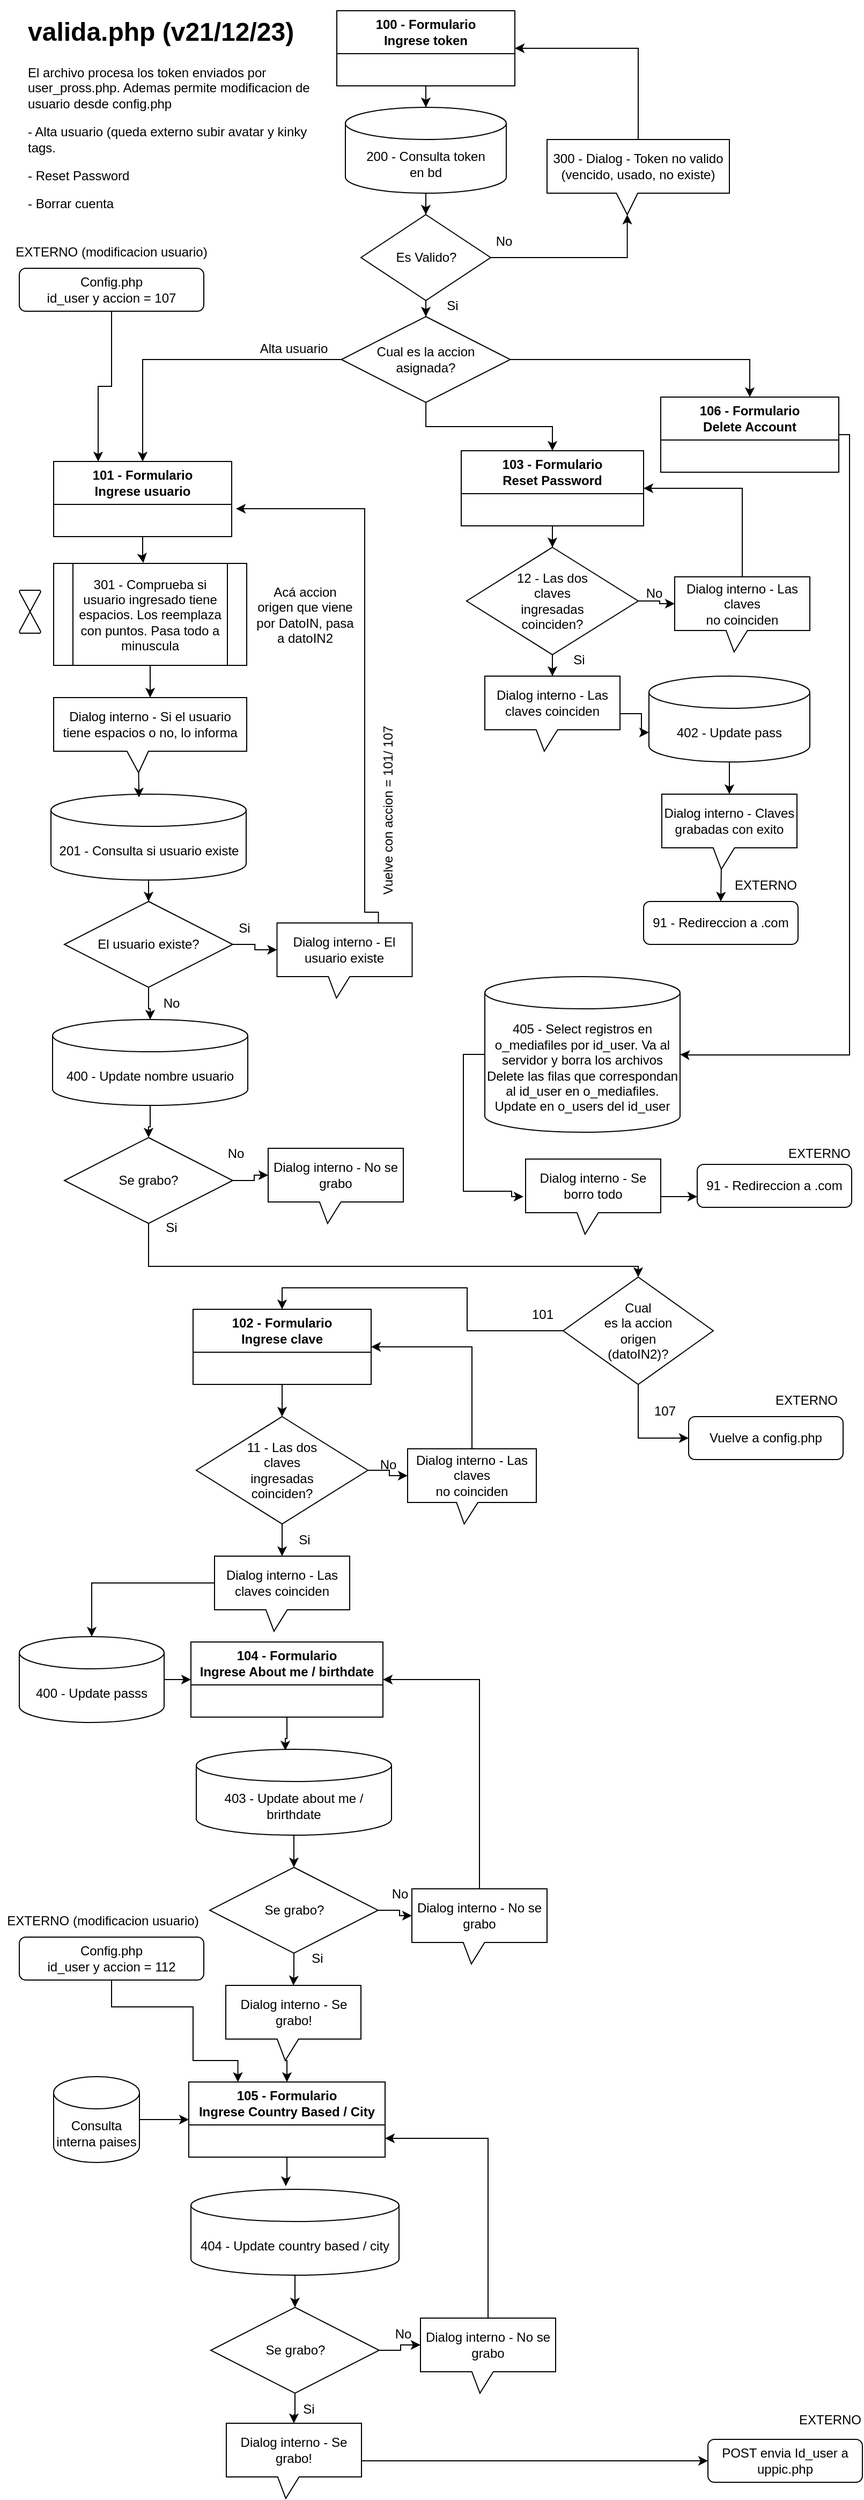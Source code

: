 <mxfile version="22.1.11" type="github">
  <diagram name="Página-1" id="55UdeJ7NewFuEaP_pslm">
    <mxGraphModel dx="880" dy="434" grid="1" gridSize="10" guides="1" tooltips="1" connect="1" arrows="1" fold="1" page="1" pageScale="1" pageWidth="827" pageHeight="1169" math="0" shadow="0">
      <root>
        <mxCell id="0" />
        <mxCell id="1" parent="0" />
        <mxCell id="nHWZqv1kgxw6iTe1pO30-9" style="edgeStyle=orthogonalEdgeStyle;rounded=0;orthogonalLoop=1;jettySize=auto;html=1;entryX=0.5;entryY=0;entryDx=0;entryDy=0;" parent="1" source="nHWZqv1kgxw6iTe1pO30-4" target="nHWZqv1kgxw6iTe1pO30-6" edge="1">
          <mxGeometry relative="1" as="geometry" />
        </mxCell>
        <mxCell id="nHWZqv1kgxw6iTe1pO30-4" value="200 - Consulta token &lt;br&gt;en bd" style="shape=cylinder3;whiteSpace=wrap;html=1;boundedLbl=1;backgroundOutline=1;size=15;" parent="1" vertex="1">
          <mxGeometry x="322" y="110" width="150" height="80" as="geometry" />
        </mxCell>
        <mxCell id="nHWZqv1kgxw6iTe1pO30-5" value="100 - Formulario &lt;br&gt;Ingrese token" style="swimlane;whiteSpace=wrap;html=1;startSize=40;" parent="1" vertex="1">
          <mxGeometry x="314" y="20" width="166" height="70" as="geometry" />
        </mxCell>
        <mxCell id="nHWZqv1kgxw6iTe1pO30-29" style="edgeStyle=orthogonalEdgeStyle;rounded=0;orthogonalLoop=1;jettySize=auto;html=1;entryX=0.5;entryY=0;entryDx=0;entryDy=0;" parent="1" source="nHWZqv1kgxw6iTe1pO30-6" target="nHWZqv1kgxw6iTe1pO30-28" edge="1">
          <mxGeometry relative="1" as="geometry" />
        </mxCell>
        <mxCell id="nHWZqv1kgxw6iTe1pO30-6" value="Es Valido?" style="rhombus;whiteSpace=wrap;html=1;" parent="1" vertex="1">
          <mxGeometry x="336.5" y="210" width="121" height="80" as="geometry" />
        </mxCell>
        <mxCell id="nHWZqv1kgxw6iTe1pO30-8" style="edgeStyle=orthogonalEdgeStyle;rounded=0;orthogonalLoop=1;jettySize=auto;html=1;entryX=0.5;entryY=0;entryDx=0;entryDy=0;entryPerimeter=0;" parent="1" source="nHWZqv1kgxw6iTe1pO30-5" target="nHWZqv1kgxw6iTe1pO30-4" edge="1">
          <mxGeometry relative="1" as="geometry" />
        </mxCell>
        <mxCell id="nHWZqv1kgxw6iTe1pO30-19" style="edgeStyle=orthogonalEdgeStyle;rounded=0;orthogonalLoop=1;jettySize=auto;html=1;entryX=1;entryY=0.5;entryDx=0;entryDy=0;exitX=0.5;exitY=0;exitDx=0;exitDy=0;exitPerimeter=0;" parent="1" source="nHWZqv1kgxw6iTe1pO30-13" target="nHWZqv1kgxw6iTe1pO30-5" edge="1">
          <mxGeometry relative="1" as="geometry" />
        </mxCell>
        <mxCell id="nHWZqv1kgxw6iTe1pO30-13" value="300 - Dialog - Token no valido &lt;br&gt;(vencido, usado, no existe)" style="shape=callout;whiteSpace=wrap;html=1;perimeter=calloutPerimeter;position2=0.44;size=20;position=0.38;" parent="1" vertex="1">
          <mxGeometry x="510" y="140" width="170" height="70" as="geometry" />
        </mxCell>
        <mxCell id="nHWZqv1kgxw6iTe1pO30-16" style="edgeStyle=orthogonalEdgeStyle;rounded=0;orthogonalLoop=1;jettySize=auto;html=1;entryX=0;entryY=0;entryDx=74.8;entryDy=70;entryPerimeter=0;" parent="1" source="nHWZqv1kgxw6iTe1pO30-6" target="nHWZqv1kgxw6iTe1pO30-13" edge="1">
          <mxGeometry relative="1" as="geometry" />
        </mxCell>
        <mxCell id="nHWZqv1kgxw6iTe1pO30-17" value="No" style="text;html=1;strokeColor=none;fillColor=none;align=center;verticalAlign=middle;whiteSpace=wrap;rounded=0;" parent="1" vertex="1">
          <mxGeometry x="440" y="220" width="60" height="30" as="geometry" />
        </mxCell>
        <mxCell id="nHWZqv1kgxw6iTe1pO30-33" style="edgeStyle=orthogonalEdgeStyle;rounded=0;orthogonalLoop=1;jettySize=auto;html=1;entryX=0.5;entryY=0;entryDx=0;entryDy=0;" parent="1" source="nHWZqv1kgxw6iTe1pO30-28" target="nHWZqv1kgxw6iTe1pO30-32" edge="1">
          <mxGeometry relative="1" as="geometry" />
        </mxCell>
        <mxCell id="nHWZqv1kgxw6iTe1pO30-34" style="edgeStyle=orthogonalEdgeStyle;rounded=0;orthogonalLoop=1;jettySize=auto;html=1;entryX=0.5;entryY=0;entryDx=0;entryDy=0;" parent="1" source="nHWZqv1kgxw6iTe1pO30-28" target="nHWZqv1kgxw6iTe1pO30-31" edge="1">
          <mxGeometry relative="1" as="geometry" />
        </mxCell>
        <mxCell id="nHWZqv1kgxw6iTe1pO30-35" style="edgeStyle=orthogonalEdgeStyle;rounded=0;orthogonalLoop=1;jettySize=auto;html=1;exitX=0;exitY=0.5;exitDx=0;exitDy=0;entryX=0.5;entryY=0;entryDx=0;entryDy=0;" parent="1" source="nHWZqv1kgxw6iTe1pO30-28" target="nHWZqv1kgxw6iTe1pO30-30" edge="1">
          <mxGeometry relative="1" as="geometry" />
        </mxCell>
        <mxCell id="nHWZqv1kgxw6iTe1pO30-28" value="Cual es la accion &lt;br&gt;asignada?" style="rhombus;whiteSpace=wrap;html=1;" parent="1" vertex="1">
          <mxGeometry x="318.25" y="305" width="157.5" height="80" as="geometry" />
        </mxCell>
        <mxCell id="nHWZqv1kgxw6iTe1pO30-30" value="101 - Formulario &lt;br&gt;Ingrese usuario" style="swimlane;whiteSpace=wrap;html=1;startSize=40;" parent="1" vertex="1">
          <mxGeometry x="50" y="440" width="166" height="70" as="geometry" />
        </mxCell>
        <mxCell id="nHWZqv1kgxw6iTe1pO30-43" style="edgeStyle=orthogonalEdgeStyle;rounded=0;orthogonalLoop=1;jettySize=auto;html=1;entryX=0.5;entryY=0;entryDx=0;entryDy=0;" parent="1" source="nHWZqv1kgxw6iTe1pO30-31" target="nHWZqv1kgxw6iTe1pO30-41" edge="1">
          <mxGeometry relative="1" as="geometry" />
        </mxCell>
        <mxCell id="nHWZqv1kgxw6iTe1pO30-31" value="103 - Formulario &lt;br&gt;Reset Password" style="swimlane;whiteSpace=wrap;html=1;startSize=40;" parent="1" vertex="1">
          <mxGeometry x="430" y="430" width="170" height="70" as="geometry" />
        </mxCell>
        <mxCell id="nHWZqv1kgxw6iTe1pO30-138" style="edgeStyle=orthogonalEdgeStyle;rounded=0;orthogonalLoop=1;jettySize=auto;html=1;exitX=1;exitY=0.5;exitDx=0;exitDy=0;entryX=1;entryY=0.5;entryDx=0;entryDy=0;entryPerimeter=0;" parent="1" target="nHWZqv1kgxw6iTe1pO30-152" edge="1">
          <mxGeometry relative="1" as="geometry">
            <mxPoint x="700" y="1030" as="targetPoint" />
            <mxPoint x="772" y="415" as="sourcePoint" />
            <Array as="points">
              <mxPoint x="792" y="415" />
              <mxPoint x="792" y="993" />
              <mxPoint x="640" y="993" />
            </Array>
          </mxGeometry>
        </mxCell>
        <mxCell id="nHWZqv1kgxw6iTe1pO30-32" value="106 - Formulario &lt;br&gt;Delete Account" style="swimlane;whiteSpace=wrap;html=1;startSize=40;" parent="1" vertex="1">
          <mxGeometry x="616" y="380" width="166" height="70" as="geometry" />
        </mxCell>
        <mxCell id="nHWZqv1kgxw6iTe1pO30-38" value="402 - Update pass" style="shape=cylinder3;whiteSpace=wrap;html=1;boundedLbl=1;backgroundOutline=1;size=15;" parent="1" vertex="1">
          <mxGeometry x="605" y="640" width="150" height="80" as="geometry" />
        </mxCell>
        <mxCell id="nHWZqv1kgxw6iTe1pO30-45" style="edgeStyle=orthogonalEdgeStyle;rounded=0;orthogonalLoop=1;jettySize=auto;html=1;entryX=1;entryY=0.5;entryDx=0;entryDy=0;exitX=0.5;exitY=0;exitDx=0;exitDy=0;exitPerimeter=0;" parent="1" source="nHWZqv1kgxw6iTe1pO30-40" target="nHWZqv1kgxw6iTe1pO30-31" edge="1">
          <mxGeometry relative="1" as="geometry" />
        </mxCell>
        <mxCell id="nHWZqv1kgxw6iTe1pO30-40" value="Dialog interno - Las claves&lt;br&gt;no coinciden" style="shape=callout;whiteSpace=wrap;html=1;perimeter=calloutPerimeter;position2=0.44;size=20;position=0.38;" parent="1" vertex="1">
          <mxGeometry x="629" y="547.5" width="126" height="70" as="geometry" />
        </mxCell>
        <mxCell id="nHWZqv1kgxw6iTe1pO30-41" value="12 - Las dos &lt;br&gt;claves&lt;br&gt;ingresadas&lt;br&gt;coinciden?" style="rhombus;whiteSpace=wrap;html=1;" parent="1" vertex="1">
          <mxGeometry x="435" y="520" width="160" height="100" as="geometry" />
        </mxCell>
        <mxCell id="nHWZqv1kgxw6iTe1pO30-44" style="edgeStyle=orthogonalEdgeStyle;rounded=0;orthogonalLoop=1;jettySize=auto;html=1;entryX=0;entryY=0;entryDx=0;entryDy=25;entryPerimeter=0;" parent="1" source="nHWZqv1kgxw6iTe1pO30-41" target="nHWZqv1kgxw6iTe1pO30-40" edge="1">
          <mxGeometry relative="1" as="geometry" />
        </mxCell>
        <mxCell id="nHWZqv1kgxw6iTe1pO30-46" value="Dialog interno - Las claves coinciden" style="shape=callout;whiteSpace=wrap;html=1;perimeter=calloutPerimeter;position2=0.44;size=20;position=0.38;" parent="1" vertex="1">
          <mxGeometry x="452" y="640" width="126" height="70" as="geometry" />
        </mxCell>
        <mxCell id="nHWZqv1kgxw6iTe1pO30-47" value="No" style="text;html=1;strokeColor=none;fillColor=none;align=center;verticalAlign=middle;whiteSpace=wrap;rounded=0;" parent="1" vertex="1">
          <mxGeometry x="580" y="547.5" width="60" height="30" as="geometry" />
        </mxCell>
        <mxCell id="nHWZqv1kgxw6iTe1pO30-48" style="edgeStyle=orthogonalEdgeStyle;rounded=0;orthogonalLoop=1;jettySize=auto;html=1;entryX=0.5;entryY=0;entryDx=0;entryDy=0;entryPerimeter=0;" parent="1" source="nHWZqv1kgxw6iTe1pO30-41" target="nHWZqv1kgxw6iTe1pO30-46" edge="1">
          <mxGeometry relative="1" as="geometry" />
        </mxCell>
        <mxCell id="nHWZqv1kgxw6iTe1pO30-51" value="Si" style="text;html=1;strokeColor=none;fillColor=none;align=center;verticalAlign=middle;whiteSpace=wrap;rounded=0;" parent="1" vertex="1">
          <mxGeometry x="510" y="610" width="60" height="30" as="geometry" />
        </mxCell>
        <mxCell id="nHWZqv1kgxw6iTe1pO30-57" style="edgeStyle=orthogonalEdgeStyle;rounded=0;orthogonalLoop=1;jettySize=auto;html=1;entryX=0.5;entryY=0;entryDx=0;entryDy=0;exitX=0;exitY=0;exitDx=55.44;exitDy=70;exitPerimeter=0;" parent="1" source="nHWZqv1kgxw6iTe1pO30-53" target="nHWZqv1kgxw6iTe1pO30-56" edge="1">
          <mxGeometry relative="1" as="geometry" />
        </mxCell>
        <mxCell id="nHWZqv1kgxw6iTe1pO30-53" value="Dialog interno - Claves&lt;br&gt;grabadas con exito" style="shape=callout;whiteSpace=wrap;html=1;perimeter=calloutPerimeter;position2=0.44;size=20;position=0.38;" parent="1" vertex="1">
          <mxGeometry x="617" y="750" width="126" height="70" as="geometry" />
        </mxCell>
        <mxCell id="nHWZqv1kgxw6iTe1pO30-54" style="edgeStyle=orthogonalEdgeStyle;rounded=0;orthogonalLoop=1;jettySize=auto;html=1;entryX=0.5;entryY=0;entryDx=0;entryDy=0;entryPerimeter=0;" parent="1" source="nHWZqv1kgxw6iTe1pO30-38" target="nHWZqv1kgxw6iTe1pO30-53" edge="1">
          <mxGeometry relative="1" as="geometry" />
        </mxCell>
        <mxCell id="nHWZqv1kgxw6iTe1pO30-56" value="91 - Redireccion a .com" style="rounded=1;whiteSpace=wrap;html=1;" parent="1" vertex="1">
          <mxGeometry x="600" y="850" width="144" height="40" as="geometry" />
        </mxCell>
        <mxCell id="nHWZqv1kgxw6iTe1pO30-58" value="Alta usuario" style="text;html=1;strokeColor=none;fillColor=none;align=center;verticalAlign=middle;whiteSpace=wrap;rounded=0;" parent="1" vertex="1">
          <mxGeometry x="208.5" y="320" width="130" height="30" as="geometry" />
        </mxCell>
        <mxCell id="nHWZqv1kgxw6iTe1pO30-77" style="edgeStyle=orthogonalEdgeStyle;rounded=0;orthogonalLoop=1;jettySize=auto;html=1;entryX=0.5;entryY=0;entryDx=0;entryDy=0;" parent="1" source="nHWZqv1kgxw6iTe1pO30-60" target="nHWZqv1kgxw6iTe1pO30-67" edge="1">
          <mxGeometry relative="1" as="geometry" />
        </mxCell>
        <mxCell id="nHWZqv1kgxw6iTe1pO30-60" value="201 - Consulta si usuario existe" style="shape=cylinder3;whiteSpace=wrap;html=1;boundedLbl=1;backgroundOutline=1;size=15;" parent="1" vertex="1">
          <mxGeometry x="47.5" y="750" width="182" height="80" as="geometry" />
        </mxCell>
        <mxCell id="nHWZqv1kgxw6iTe1pO30-61" value="301 - Comprueba si usuario ingresado tiene espacios. Los reemplaza con puntos. Pasa todo a minuscula" style="shape=process;whiteSpace=wrap;html=1;backgroundOutline=1;" parent="1" vertex="1">
          <mxGeometry x="50" y="535" width="180" height="95" as="geometry" />
        </mxCell>
        <mxCell id="nHWZqv1kgxw6iTe1pO30-62" style="edgeStyle=orthogonalEdgeStyle;rounded=0;orthogonalLoop=1;jettySize=auto;html=1;entryX=0.465;entryY=-0.005;entryDx=0;entryDy=0;entryPerimeter=0;" parent="1" source="nHWZqv1kgxw6iTe1pO30-30" target="nHWZqv1kgxw6iTe1pO30-61" edge="1">
          <mxGeometry relative="1" as="geometry" />
        </mxCell>
        <mxCell id="nHWZqv1kgxw6iTe1pO30-63" value="Dialog interno - Si el usuario tiene espacios o no, lo informa" style="shape=callout;whiteSpace=wrap;html=1;perimeter=calloutPerimeter;position2=0.44;size=20;position=0.38;" parent="1" vertex="1">
          <mxGeometry x="50" y="660" width="180" height="70" as="geometry" />
        </mxCell>
        <mxCell id="nHWZqv1kgxw6iTe1pO30-65" style="edgeStyle=orthogonalEdgeStyle;rounded=0;orthogonalLoop=1;jettySize=auto;html=1;entryX=0.5;entryY=0;entryDx=0;entryDy=0;entryPerimeter=0;" parent="1" source="nHWZqv1kgxw6iTe1pO30-61" target="nHWZqv1kgxw6iTe1pO30-63" edge="1">
          <mxGeometry relative="1" as="geometry" />
        </mxCell>
        <mxCell id="nHWZqv1kgxw6iTe1pO30-66" style="edgeStyle=orthogonalEdgeStyle;rounded=0;orthogonalLoop=1;jettySize=auto;html=1;entryX=0.451;entryY=0.038;entryDx=0;entryDy=0;entryPerimeter=0;exitX=0;exitY=0;exitDx=79.2;exitDy=70;exitPerimeter=0;" parent="1" source="nHWZqv1kgxw6iTe1pO30-63" target="nHWZqv1kgxw6iTe1pO30-60" edge="1">
          <mxGeometry relative="1" as="geometry" />
        </mxCell>
        <mxCell id="nHWZqv1kgxw6iTe1pO30-74" style="edgeStyle=orthogonalEdgeStyle;rounded=0;orthogonalLoop=1;jettySize=auto;html=1;" parent="1" source="nHWZqv1kgxw6iTe1pO30-67" target="nHWZqv1kgxw6iTe1pO30-73" edge="1">
          <mxGeometry relative="1" as="geometry" />
        </mxCell>
        <mxCell id="nHWZqv1kgxw6iTe1pO30-67" value="El usuario existe?" style="rhombus;whiteSpace=wrap;html=1;" parent="1" vertex="1">
          <mxGeometry x="60" y="850" width="157" height="80" as="geometry" />
        </mxCell>
        <mxCell id="nHWZqv1kgxw6iTe1pO30-68" value="Dialog interno - El usuario existe" style="shape=callout;whiteSpace=wrap;html=1;perimeter=calloutPerimeter;position2=0.44;size=20;position=0.38;" parent="1" vertex="1">
          <mxGeometry x="258.25" y="870" width="126" height="70" as="geometry" />
        </mxCell>
        <mxCell id="nHWZqv1kgxw6iTe1pO30-69" style="edgeStyle=orthogonalEdgeStyle;rounded=0;orthogonalLoop=1;jettySize=auto;html=1;entryX=0;entryY=0;entryDx=0;entryDy=25;entryPerimeter=0;" parent="1" source="nHWZqv1kgxw6iTe1pO30-67" target="nHWZqv1kgxw6iTe1pO30-68" edge="1">
          <mxGeometry relative="1" as="geometry" />
        </mxCell>
        <mxCell id="nHWZqv1kgxw6iTe1pO30-70" style="edgeStyle=orthogonalEdgeStyle;rounded=0;orthogonalLoop=1;jettySize=auto;html=1;entryX=1.024;entryY=0.629;entryDx=0;entryDy=0;entryPerimeter=0;exitX=0.75;exitY=0;exitDx=0;exitDy=0;exitPerimeter=0;" parent="1" source="nHWZqv1kgxw6iTe1pO30-68" target="nHWZqv1kgxw6iTe1pO30-30" edge="1">
          <mxGeometry relative="1" as="geometry">
            <mxPoint x="340" y="860" as="sourcePoint" />
            <Array as="points">
              <mxPoint x="353" y="860" />
              <mxPoint x="340" y="860" />
              <mxPoint x="340" y="484" />
            </Array>
          </mxGeometry>
        </mxCell>
        <mxCell id="nHWZqv1kgxw6iTe1pO30-71" value="Si" style="text;html=1;strokeColor=none;fillColor=none;align=center;verticalAlign=middle;whiteSpace=wrap;rounded=0;" parent="1" vertex="1">
          <mxGeometry x="198.25" y="860" width="60" height="30" as="geometry" />
        </mxCell>
        <mxCell id="nHWZqv1kgxw6iTe1pO30-82" style="edgeStyle=orthogonalEdgeStyle;rounded=0;orthogonalLoop=1;jettySize=auto;html=1;" parent="1" source="nHWZqv1kgxw6iTe1pO30-73" target="nHWZqv1kgxw6iTe1pO30-78" edge="1">
          <mxGeometry relative="1" as="geometry" />
        </mxCell>
        <mxCell id="nHWZqv1kgxw6iTe1pO30-73" value="400 - Update nombre usuario" style="shape=cylinder3;whiteSpace=wrap;html=1;boundedLbl=1;backgroundOutline=1;size=15;" parent="1" vertex="1">
          <mxGeometry x="49" y="960" width="182" height="80" as="geometry" />
        </mxCell>
        <mxCell id="nHWZqv1kgxw6iTe1pO30-75" value="No" style="text;html=1;strokeColor=none;fillColor=none;align=center;verticalAlign=middle;whiteSpace=wrap;rounded=0;" parent="1" vertex="1">
          <mxGeometry x="130" y="930" width="60" height="30" as="geometry" />
        </mxCell>
        <mxCell id="AKfNMI0MB8VE3aAii052-7" style="edgeStyle=orthogonalEdgeStyle;rounded=0;orthogonalLoop=1;jettySize=auto;html=1;" parent="1" source="nHWZqv1kgxw6iTe1pO30-78" target="AKfNMI0MB8VE3aAii052-4" edge="1">
          <mxGeometry relative="1" as="geometry">
            <Array as="points">
              <mxPoint x="139" y="1190" />
              <mxPoint x="595" y="1190" />
            </Array>
          </mxGeometry>
        </mxCell>
        <mxCell id="nHWZqv1kgxw6iTe1pO30-78" value="Se grabo?" style="rhombus;whiteSpace=wrap;html=1;" parent="1" vertex="1">
          <mxGeometry x="60" y="1070" width="157" height="80" as="geometry" />
        </mxCell>
        <mxCell id="nHWZqv1kgxw6iTe1pO30-79" value="Dialog interno - No se grabo" style="shape=callout;whiteSpace=wrap;html=1;perimeter=calloutPerimeter;position2=0.44;size=20;position=0.38;" parent="1" vertex="1">
          <mxGeometry x="250" y="1080" width="126" height="70" as="geometry" />
        </mxCell>
        <mxCell id="nHWZqv1kgxw6iTe1pO30-81" style="edgeStyle=orthogonalEdgeStyle;rounded=0;orthogonalLoop=1;jettySize=auto;html=1;entryX=0;entryY=0;entryDx=0;entryDy=25;entryPerimeter=0;" parent="1" source="nHWZqv1kgxw6iTe1pO30-78" target="nHWZqv1kgxw6iTe1pO30-79" edge="1">
          <mxGeometry relative="1" as="geometry" />
        </mxCell>
        <mxCell id="nHWZqv1kgxw6iTe1pO30-84" value="No" style="text;html=1;strokeColor=none;fillColor=none;align=center;verticalAlign=middle;whiteSpace=wrap;rounded=0;" parent="1" vertex="1">
          <mxGeometry x="190" y="1070" width="60" height="30" as="geometry" />
        </mxCell>
        <mxCell id="nHWZqv1kgxw6iTe1pO30-85" value="Si" style="text;html=1;strokeColor=none;fillColor=none;align=center;verticalAlign=middle;whiteSpace=wrap;rounded=0;" parent="1" vertex="1">
          <mxGeometry x="392" y="280" width="60" height="30" as="geometry" />
        </mxCell>
        <mxCell id="nHWZqv1kgxw6iTe1pO30-86" value="Si" style="text;html=1;strokeColor=none;fillColor=none;align=center;verticalAlign=middle;whiteSpace=wrap;rounded=0;" parent="1" vertex="1">
          <mxGeometry x="130" y="1139" width="60" height="30" as="geometry" />
        </mxCell>
        <mxCell id="nHWZqv1kgxw6iTe1pO30-92" style="edgeStyle=orthogonalEdgeStyle;rounded=0;orthogonalLoop=1;jettySize=auto;html=1;entryX=0.5;entryY=0;entryDx=0;entryDy=0;" parent="1" source="nHWZqv1kgxw6iTe1pO30-89" target="nHWZqv1kgxw6iTe1pO30-91" edge="1">
          <mxGeometry relative="1" as="geometry" />
        </mxCell>
        <mxCell id="nHWZqv1kgxw6iTe1pO30-89" value="102 - Formulario &lt;br&gt;Ingrese clave" style="swimlane;whiteSpace=wrap;html=1;startSize=40;" parent="1" vertex="1">
          <mxGeometry x="180" y="1230" width="166" height="70" as="geometry" />
        </mxCell>
        <mxCell id="nHWZqv1kgxw6iTe1pO30-91" value="11 - Las dos &lt;br&gt;claves&lt;br&gt;ingresadas&lt;br&gt;coinciden?" style="rhombus;whiteSpace=wrap;html=1;" parent="1" vertex="1">
          <mxGeometry x="183" y="1330" width="160" height="100" as="geometry" />
        </mxCell>
        <mxCell id="nHWZqv1kgxw6iTe1pO30-95" style="edgeStyle=orthogonalEdgeStyle;rounded=0;orthogonalLoop=1;jettySize=auto;html=1;entryX=1;entryY=0.5;entryDx=0;entryDy=0;exitX=0.5;exitY=0;exitDx=0;exitDy=0;exitPerimeter=0;" parent="1" source="nHWZqv1kgxw6iTe1pO30-93" target="nHWZqv1kgxw6iTe1pO30-89" edge="1">
          <mxGeometry relative="1" as="geometry" />
        </mxCell>
        <mxCell id="nHWZqv1kgxw6iTe1pO30-93" value="Dialog interno - Las claves&lt;br&gt;no coinciden" style="shape=callout;whiteSpace=wrap;html=1;perimeter=calloutPerimeter;position2=0.44;size=20;position=0.38;" parent="1" vertex="1">
          <mxGeometry x="380" y="1360" width="120" height="70" as="geometry" />
        </mxCell>
        <mxCell id="nHWZqv1kgxw6iTe1pO30-94" style="edgeStyle=orthogonalEdgeStyle;rounded=0;orthogonalLoop=1;jettySize=auto;html=1;entryX=0;entryY=0;entryDx=0;entryDy=25;entryPerimeter=0;" parent="1" source="nHWZqv1kgxw6iTe1pO30-91" target="nHWZqv1kgxw6iTe1pO30-93" edge="1">
          <mxGeometry relative="1" as="geometry" />
        </mxCell>
        <mxCell id="nHWZqv1kgxw6iTe1pO30-96" value="Dialog interno - Las claves coinciden" style="shape=callout;whiteSpace=wrap;html=1;perimeter=calloutPerimeter;position2=0.44;size=20;position=0.38;" parent="1" vertex="1">
          <mxGeometry x="200" y="1460" width="126" height="70" as="geometry" />
        </mxCell>
        <mxCell id="nHWZqv1kgxw6iTe1pO30-97" style="edgeStyle=orthogonalEdgeStyle;rounded=0;orthogonalLoop=1;jettySize=auto;html=1;entryX=0.5;entryY=0;entryDx=0;entryDy=0;entryPerimeter=0;" parent="1" source="nHWZqv1kgxw6iTe1pO30-91" target="nHWZqv1kgxw6iTe1pO30-96" edge="1">
          <mxGeometry relative="1" as="geometry" />
        </mxCell>
        <mxCell id="nHWZqv1kgxw6iTe1pO30-98" value="No" style="text;html=1;strokeColor=none;fillColor=none;align=center;verticalAlign=middle;whiteSpace=wrap;rounded=0;" parent="1" vertex="1">
          <mxGeometry x="332" y="1360" width="60" height="30" as="geometry" />
        </mxCell>
        <mxCell id="nHWZqv1kgxw6iTe1pO30-99" value="Si" style="text;html=1;strokeColor=none;fillColor=none;align=center;verticalAlign=middle;whiteSpace=wrap;rounded=0;" parent="1" vertex="1">
          <mxGeometry x="254" y="1430" width="60" height="30" as="geometry" />
        </mxCell>
        <mxCell id="AKfNMI0MB8VE3aAii052-5" style="edgeStyle=orthogonalEdgeStyle;rounded=0;orthogonalLoop=1;jettySize=auto;html=1;" parent="1" source="nHWZqv1kgxw6iTe1pO30-100" target="nHWZqv1kgxw6iTe1pO30-103" edge="1">
          <mxGeometry relative="1" as="geometry" />
        </mxCell>
        <mxCell id="nHWZqv1kgxw6iTe1pO30-100" value="400 - Update passs" style="shape=cylinder3;whiteSpace=wrap;html=1;boundedLbl=1;backgroundOutline=1;size=15;" parent="1" vertex="1">
          <mxGeometry x="18" y="1535" width="135" height="80" as="geometry" />
        </mxCell>
        <mxCell id="nHWZqv1kgxw6iTe1pO30-103" value="104 - Formulario &lt;br&gt;Ingrese About me / birthdate" style="swimlane;whiteSpace=wrap;html=1;startSize=40;" parent="1" vertex="1">
          <mxGeometry x="178" y="1540" width="179" height="70" as="geometry" />
        </mxCell>
        <mxCell id="nHWZqv1kgxw6iTe1pO30-108" style="edgeStyle=orthogonalEdgeStyle;rounded=0;orthogonalLoop=1;jettySize=auto;html=1;entryX=0.5;entryY=0;entryDx=0;entryDy=0;" parent="1" source="nHWZqv1kgxw6iTe1pO30-105" target="nHWZqv1kgxw6iTe1pO30-107" edge="1">
          <mxGeometry relative="1" as="geometry" />
        </mxCell>
        <mxCell id="nHWZqv1kgxw6iTe1pO30-105" value="403 - Update about me / brirthdate" style="shape=cylinder3;whiteSpace=wrap;html=1;boundedLbl=1;backgroundOutline=1;size=15;" parent="1" vertex="1">
          <mxGeometry x="183" y="1640" width="182" height="80" as="geometry" />
        </mxCell>
        <mxCell id="nHWZqv1kgxw6iTe1pO30-106" style="edgeStyle=orthogonalEdgeStyle;rounded=0;orthogonalLoop=1;jettySize=auto;html=1;entryX=0.456;entryY=0.013;entryDx=0;entryDy=0;entryPerimeter=0;" parent="1" source="nHWZqv1kgxw6iTe1pO30-103" target="nHWZqv1kgxw6iTe1pO30-105" edge="1">
          <mxGeometry relative="1" as="geometry" />
        </mxCell>
        <mxCell id="nHWZqv1kgxw6iTe1pO30-115" style="edgeStyle=orthogonalEdgeStyle;rounded=0;orthogonalLoop=1;jettySize=auto;html=1;" parent="1" source="nHWZqv1kgxw6iTe1pO30-107" target="nHWZqv1kgxw6iTe1pO30-114" edge="1">
          <mxGeometry relative="1" as="geometry" />
        </mxCell>
        <mxCell id="nHWZqv1kgxw6iTe1pO30-107" value="Se grabo?" style="rhombus;whiteSpace=wrap;html=1;" parent="1" vertex="1">
          <mxGeometry x="195.5" y="1750" width="157" height="80" as="geometry" />
        </mxCell>
        <mxCell id="nHWZqv1kgxw6iTe1pO30-110" style="edgeStyle=orthogonalEdgeStyle;rounded=0;orthogonalLoop=1;jettySize=auto;html=1;entryX=1;entryY=0.5;entryDx=0;entryDy=0;exitX=0.5;exitY=0;exitDx=0;exitDy=0;exitPerimeter=0;" parent="1" source="nHWZqv1kgxw6iTe1pO30-109" target="nHWZqv1kgxw6iTe1pO30-103" edge="1">
          <mxGeometry relative="1" as="geometry" />
        </mxCell>
        <mxCell id="nHWZqv1kgxw6iTe1pO30-109" value="Dialog interno - No se grabo" style="shape=callout;whiteSpace=wrap;html=1;perimeter=calloutPerimeter;position2=0.44;size=20;position=0.38;" parent="1" vertex="1">
          <mxGeometry x="384" y="1770" width="126" height="70" as="geometry" />
        </mxCell>
        <mxCell id="nHWZqv1kgxw6iTe1pO30-112" style="edgeStyle=orthogonalEdgeStyle;rounded=0;orthogonalLoop=1;jettySize=auto;html=1;entryX=0;entryY=0;entryDx=0;entryDy=25;entryPerimeter=0;" parent="1" source="nHWZqv1kgxw6iTe1pO30-107" target="nHWZqv1kgxw6iTe1pO30-109" edge="1">
          <mxGeometry relative="1" as="geometry" />
        </mxCell>
        <mxCell id="nHWZqv1kgxw6iTe1pO30-113" value="No" style="text;html=1;strokeColor=none;fillColor=none;align=center;verticalAlign=middle;whiteSpace=wrap;rounded=0;" parent="1" vertex="1">
          <mxGeometry x="343" y="1760" width="60" height="30" as="geometry" />
        </mxCell>
        <mxCell id="nHWZqv1kgxw6iTe1pO30-117" style="edgeStyle=orthogonalEdgeStyle;rounded=0;orthogonalLoop=1;jettySize=auto;html=1;entryX=0.5;entryY=0;entryDx=0;entryDy=0;exitX=0;exitY=0;exitDx=55.44;exitDy=70;exitPerimeter=0;" parent="1" source="nHWZqv1kgxw6iTe1pO30-114" target="nHWZqv1kgxw6iTe1pO30-116" edge="1">
          <mxGeometry relative="1" as="geometry" />
        </mxCell>
        <mxCell id="nHWZqv1kgxw6iTe1pO30-114" value="Dialog interno - Se grabo!" style="shape=callout;whiteSpace=wrap;html=1;perimeter=calloutPerimeter;position2=0.44;size=20;position=0.38;" parent="1" vertex="1">
          <mxGeometry x="210.5" y="1860" width="126" height="70" as="geometry" />
        </mxCell>
        <mxCell id="nHWZqv1kgxw6iTe1pO30-116" value="105 - Formulario &lt;br&gt;Ingrese Country Based / City" style="swimlane;whiteSpace=wrap;html=1;startSize=40;" parent="1" vertex="1">
          <mxGeometry x="176" y="1950" width="183" height="70" as="geometry" />
        </mxCell>
        <mxCell id="nHWZqv1kgxw6iTe1pO30-120" style="edgeStyle=orthogonalEdgeStyle;rounded=0;orthogonalLoop=1;jettySize=auto;html=1;entryX=0;entryY=0.5;entryDx=0;entryDy=0;" parent="1" source="nHWZqv1kgxw6iTe1pO30-118" target="nHWZqv1kgxw6iTe1pO30-116" edge="1">
          <mxGeometry relative="1" as="geometry" />
        </mxCell>
        <mxCell id="nHWZqv1kgxw6iTe1pO30-118" value="Consulta interna paises" style="shape=cylinder3;whiteSpace=wrap;html=1;boundedLbl=1;backgroundOutline=1;size=15;" parent="1" vertex="1">
          <mxGeometry x="50" y="1945" width="80" height="80" as="geometry" />
        </mxCell>
        <mxCell id="nHWZqv1kgxw6iTe1pO30-126" style="edgeStyle=orthogonalEdgeStyle;rounded=0;orthogonalLoop=1;jettySize=auto;html=1;entryX=0.5;entryY=0;entryDx=0;entryDy=0;" parent="1" source="nHWZqv1kgxw6iTe1pO30-122" target="nHWZqv1kgxw6iTe1pO30-125" edge="1">
          <mxGeometry relative="1" as="geometry" />
        </mxCell>
        <mxCell id="nHWZqv1kgxw6iTe1pO30-122" value="404 - Update country based / city" style="shape=cylinder3;whiteSpace=wrap;html=1;boundedLbl=1;backgroundOutline=1;size=15;" parent="1" vertex="1">
          <mxGeometry x="178" y="2050" width="194" height="80" as="geometry" />
        </mxCell>
        <mxCell id="nHWZqv1kgxw6iTe1pO30-124" value="Si" style="text;html=1;strokeColor=none;fillColor=none;align=center;verticalAlign=middle;whiteSpace=wrap;rounded=0;" parent="1" vertex="1">
          <mxGeometry x="266" y="1820" width="60" height="30" as="geometry" />
        </mxCell>
        <mxCell id="nHWZqv1kgxw6iTe1pO30-131" style="edgeStyle=orthogonalEdgeStyle;rounded=0;orthogonalLoop=1;jettySize=auto;html=1;" parent="1" source="nHWZqv1kgxw6iTe1pO30-125" target="nHWZqv1kgxw6iTe1pO30-130" edge="1">
          <mxGeometry relative="1" as="geometry" />
        </mxCell>
        <mxCell id="nHWZqv1kgxw6iTe1pO30-125" value="Se grabo?" style="rhombus;whiteSpace=wrap;html=1;" parent="1" vertex="1">
          <mxGeometry x="196.5" y="2160" width="157" height="80" as="geometry" />
        </mxCell>
        <mxCell id="nHWZqv1kgxw6iTe1pO30-127" value="Dialog interno - No se grabo" style="shape=callout;whiteSpace=wrap;html=1;perimeter=calloutPerimeter;position2=0.44;size=20;position=0.38;" parent="1" vertex="1">
          <mxGeometry x="392" y="2170" width="126" height="70" as="geometry" />
        </mxCell>
        <mxCell id="nHWZqv1kgxw6iTe1pO30-128" style="edgeStyle=orthogonalEdgeStyle;rounded=0;orthogonalLoop=1;jettySize=auto;html=1;entryX=0;entryY=0;entryDx=0;entryDy=25;entryPerimeter=0;" parent="1" source="nHWZqv1kgxw6iTe1pO30-125" target="nHWZqv1kgxw6iTe1pO30-127" edge="1">
          <mxGeometry relative="1" as="geometry" />
        </mxCell>
        <mxCell id="nHWZqv1kgxw6iTe1pO30-129" style="edgeStyle=orthogonalEdgeStyle;rounded=0;orthogonalLoop=1;jettySize=auto;html=1;entryX=1;entryY=0.75;entryDx=0;entryDy=0;exitX=0.5;exitY=0;exitDx=0;exitDy=0;exitPerimeter=0;" parent="1" source="nHWZqv1kgxw6iTe1pO30-127" target="nHWZqv1kgxw6iTe1pO30-116" edge="1">
          <mxGeometry relative="1" as="geometry" />
        </mxCell>
        <mxCell id="nHWZqv1kgxw6iTe1pO30-146" style="edgeStyle=orthogonalEdgeStyle;rounded=0;orthogonalLoop=1;jettySize=auto;html=1;entryX=0;entryY=0.5;entryDx=0;entryDy=0;" parent="1" source="nHWZqv1kgxw6iTe1pO30-130" target="nHWZqv1kgxw6iTe1pO30-141" edge="1">
          <mxGeometry relative="1" as="geometry" />
        </mxCell>
        <mxCell id="nHWZqv1kgxw6iTe1pO30-130" value="Dialog interno - Se grabo!" style="shape=callout;whiteSpace=wrap;html=1;perimeter=calloutPerimeter;position2=0.44;size=20;position=0.38;" parent="1" vertex="1">
          <mxGeometry x="211" y="2268" width="126" height="70" as="geometry" />
        </mxCell>
        <mxCell id="nHWZqv1kgxw6iTe1pO30-133" value="No" style="text;html=1;strokeColor=none;fillColor=none;align=center;verticalAlign=middle;whiteSpace=wrap;rounded=0;" parent="1" vertex="1">
          <mxGeometry x="346" y="2170" width="60" height="30" as="geometry" />
        </mxCell>
        <mxCell id="nHWZqv1kgxw6iTe1pO30-135" value="Si" style="text;html=1;strokeColor=none;fillColor=none;align=center;verticalAlign=middle;whiteSpace=wrap;rounded=0;" parent="1" vertex="1">
          <mxGeometry x="258.25" y="2240" width="60" height="30" as="geometry" />
        </mxCell>
        <mxCell id="nHWZqv1kgxw6iTe1pO30-141" value="POST envia Id_user a uppic.php" style="rounded=1;whiteSpace=wrap;html=1;" parent="1" vertex="1">
          <mxGeometry x="660" y="2283" width="144" height="40" as="geometry" />
        </mxCell>
        <mxCell id="nHWZqv1kgxw6iTe1pO30-143" style="edgeStyle=orthogonalEdgeStyle;rounded=0;orthogonalLoop=1;jettySize=auto;html=1;entryX=0.456;entryY=-0.037;entryDx=0;entryDy=0;entryPerimeter=0;" parent="1" source="nHWZqv1kgxw6iTe1pO30-116" target="nHWZqv1kgxw6iTe1pO30-122" edge="1">
          <mxGeometry relative="1" as="geometry" />
        </mxCell>
        <mxCell id="nHWZqv1kgxw6iTe1pO30-144" style="edgeStyle=orthogonalEdgeStyle;rounded=0;orthogonalLoop=1;jettySize=auto;html=1;entryX=0.5;entryY=0;entryDx=0;entryDy=0;entryPerimeter=0;exitX=0;exitY=0;exitDx=0;exitDy=25;exitPerimeter=0;" parent="1" source="nHWZqv1kgxw6iTe1pO30-96" target="nHWZqv1kgxw6iTe1pO30-100" edge="1">
          <mxGeometry relative="1" as="geometry" />
        </mxCell>
        <mxCell id="nHWZqv1kgxw6iTe1pO30-150" value="EXTERNO" style="text;html=1;strokeColor=none;fillColor=none;align=center;verticalAlign=middle;whiteSpace=wrap;rounded=0;" parent="1" vertex="1">
          <mxGeometry x="744" y="2250" width="60" height="30" as="geometry" />
        </mxCell>
        <mxCell id="nHWZqv1kgxw6iTe1pO30-151" value="EXTERNO" style="text;html=1;strokeColor=none;fillColor=none;align=center;verticalAlign=middle;whiteSpace=wrap;rounded=0;" parent="1" vertex="1">
          <mxGeometry x="684" y="820" width="60" height="30" as="geometry" />
        </mxCell>
        <mxCell id="nHWZqv1kgxw6iTe1pO30-152" value="405 - Select registros en o_mediafiles por id_user. Va al servidor y borra los archivos&lt;br&gt;Delete las filas que correspondan al id_user en o_mediafiles.&lt;br&gt;Update en o_users del id_user" style="shape=cylinder3;whiteSpace=wrap;html=1;boundedLbl=1;backgroundOutline=1;size=15;" parent="1" vertex="1">
          <mxGeometry x="452" y="920" width="182" height="145" as="geometry" />
        </mxCell>
        <mxCell id="nHWZqv1kgxw6iTe1pO30-158" style="edgeStyle=orthogonalEdgeStyle;rounded=0;orthogonalLoop=1;jettySize=auto;html=1;entryX=0;entryY=0.75;entryDx=0;entryDy=0;" parent="1" source="nHWZqv1kgxw6iTe1pO30-153" target="nHWZqv1kgxw6iTe1pO30-157" edge="1">
          <mxGeometry relative="1" as="geometry" />
        </mxCell>
        <mxCell id="nHWZqv1kgxw6iTe1pO30-153" value="Dialog interno - Se borro todo" style="shape=callout;whiteSpace=wrap;html=1;perimeter=calloutPerimeter;position2=0.44;size=20;position=0.38;" parent="1" vertex="1">
          <mxGeometry x="490" y="1090" width="126" height="70" as="geometry" />
        </mxCell>
        <mxCell id="nHWZqv1kgxw6iTe1pO30-154" style="edgeStyle=orthogonalEdgeStyle;rounded=0;orthogonalLoop=1;jettySize=auto;html=1;entryX=0;entryY=0;entryDx=0;entryDy=52.5;entryPerimeter=0;" parent="1" source="nHWZqv1kgxw6iTe1pO30-46" target="nHWZqv1kgxw6iTe1pO30-38" edge="1">
          <mxGeometry relative="1" as="geometry" />
        </mxCell>
        <mxCell id="nHWZqv1kgxw6iTe1pO30-156" style="edgeStyle=orthogonalEdgeStyle;rounded=0;orthogonalLoop=1;jettySize=auto;html=1;entryX=-0.016;entryY=0.5;entryDx=0;entryDy=0;entryPerimeter=0;exitX=0;exitY=0.5;exitDx=0;exitDy=0;exitPerimeter=0;" parent="1" source="nHWZqv1kgxw6iTe1pO30-152" target="nHWZqv1kgxw6iTe1pO30-153" edge="1">
          <mxGeometry relative="1" as="geometry">
            <Array as="points">
              <mxPoint x="432" y="993" />
              <mxPoint x="432" y="1120" />
              <mxPoint x="477" y="1120" />
            </Array>
          </mxGeometry>
        </mxCell>
        <mxCell id="nHWZqv1kgxw6iTe1pO30-157" value="91 - Redireccion a .com" style="rounded=1;whiteSpace=wrap;html=1;" parent="1" vertex="1">
          <mxGeometry x="650" y="1095" width="144" height="40" as="geometry" />
        </mxCell>
        <mxCell id="nHWZqv1kgxw6iTe1pO30-159" value="EXTERNO" style="text;html=1;strokeColor=none;fillColor=none;align=center;verticalAlign=middle;whiteSpace=wrap;rounded=0;" parent="1" vertex="1">
          <mxGeometry x="734" y="1070" width="60" height="30" as="geometry" />
        </mxCell>
        <mxCell id="AKfNMI0MB8VE3aAii052-3" style="edgeStyle=orthogonalEdgeStyle;rounded=0;orthogonalLoop=1;jettySize=auto;html=1;entryX=0.25;entryY=0;entryDx=0;entryDy=0;" parent="1" source="AKfNMI0MB8VE3aAii052-1" target="nHWZqv1kgxw6iTe1pO30-30" edge="1">
          <mxGeometry relative="1" as="geometry" />
        </mxCell>
        <mxCell id="AKfNMI0MB8VE3aAii052-1" value="Config.php&lt;br&gt;id_user y accion = 107" style="rounded=1;whiteSpace=wrap;html=1;" parent="1" vertex="1">
          <mxGeometry x="18" y="260" width="172" height="40" as="geometry" />
        </mxCell>
        <mxCell id="AKfNMI0MB8VE3aAii052-2" value="EXTERNO (modificacion usuario)" style="text;html=1;strokeColor=none;fillColor=none;align=center;verticalAlign=middle;whiteSpace=wrap;rounded=0;" parent="1" vertex="1">
          <mxGeometry x="8" y="230" width="192" height="30" as="geometry" />
        </mxCell>
        <mxCell id="AKfNMI0MB8VE3aAii052-9" style="edgeStyle=orthogonalEdgeStyle;rounded=0;orthogonalLoop=1;jettySize=auto;html=1;entryX=0.5;entryY=0;entryDx=0;entryDy=0;" parent="1" source="AKfNMI0MB8VE3aAii052-4" target="nHWZqv1kgxw6iTe1pO30-89" edge="1">
          <mxGeometry relative="1" as="geometry" />
        </mxCell>
        <mxCell id="AKfNMI0MB8VE3aAii052-12" style="edgeStyle=orthogonalEdgeStyle;rounded=0;orthogonalLoop=1;jettySize=auto;html=1;entryX=0;entryY=0.5;entryDx=0;entryDy=0;" parent="1" source="AKfNMI0MB8VE3aAii052-4" target="AKfNMI0MB8VE3aAii052-11" edge="1">
          <mxGeometry relative="1" as="geometry" />
        </mxCell>
        <mxCell id="AKfNMI0MB8VE3aAii052-4" value="Cual &lt;br&gt;es la accion &lt;br&gt;origen &lt;br&gt;(datoIN2)?" style="rhombus;whiteSpace=wrap;html=1;" parent="1" vertex="1">
          <mxGeometry x="525" y="1200" width="140" height="100" as="geometry" />
        </mxCell>
        <mxCell id="AKfNMI0MB8VE3aAii052-8" value="101" style="text;html=1;strokeColor=none;fillColor=none;align=center;verticalAlign=middle;whiteSpace=wrap;rounded=0;" parent="1" vertex="1">
          <mxGeometry x="475.75" y="1220" width="60" height="30" as="geometry" />
        </mxCell>
        <mxCell id="AKfNMI0MB8VE3aAii052-10" value="107" style="text;html=1;strokeColor=none;fillColor=none;align=center;verticalAlign=middle;whiteSpace=wrap;rounded=0;" parent="1" vertex="1">
          <mxGeometry x="590" y="1310" width="60" height="30" as="geometry" />
        </mxCell>
        <mxCell id="AKfNMI0MB8VE3aAii052-11" value="Vuelve a config.php" style="rounded=1;whiteSpace=wrap;html=1;" parent="1" vertex="1">
          <mxGeometry x="642" y="1330" width="144" height="40" as="geometry" />
        </mxCell>
        <mxCell id="AKfNMI0MB8VE3aAii052-13" value="EXTERNO" style="text;html=1;strokeColor=none;fillColor=none;align=center;verticalAlign=middle;whiteSpace=wrap;rounded=0;" parent="1" vertex="1">
          <mxGeometry x="722" y="1300" width="60" height="30" as="geometry" />
        </mxCell>
        <mxCell id="AKfNMI0MB8VE3aAii052-14" value="Vuelve con accion = 101/ 107" style="text;html=1;strokeColor=none;fillColor=none;align=center;verticalAlign=middle;whiteSpace=wrap;rounded=0;rotation=-90;" parent="1" vertex="1">
          <mxGeometry x="268" y="750" width="188" height="30" as="geometry" />
        </mxCell>
        <mxCell id="AKfNMI0MB8VE3aAii052-15" value="Acá accion origen que viene por DatoIN, pasa a datoIN2" style="text;html=1;strokeColor=none;fillColor=none;align=center;verticalAlign=middle;whiteSpace=wrap;rounded=0;" parent="1" vertex="1">
          <mxGeometry x="237.75" y="530" width="92.5" height="105" as="geometry" />
        </mxCell>
        <mxCell id="AKfNMI0MB8VE3aAii052-16" value="" style="verticalLabelPosition=bottom;verticalAlign=top;html=1;shape=mxgraph.flowchart.collate;" parent="1" vertex="1">
          <mxGeometry x="18" y="560" width="20" height="40" as="geometry" />
        </mxCell>
        <mxCell id="AKfNMI0MB8VE3aAii052-19" value="&lt;h1&gt;valida.php (v21/12/23)&lt;/h1&gt;&lt;p&gt;El archivo procesa los token enviados por user_pross.php. Ademas permite modificacion de usuario desde config.php&lt;/p&gt;&lt;p&gt;- Alta usuario (queda externo subir avatar y kinky tags.&lt;/p&gt;&lt;p&gt;- Reset Password&lt;/p&gt;&lt;p&gt;- Borrar cuenta&lt;/p&gt;" style="text;html=1;strokeColor=none;fillColor=none;spacing=5;spacingTop=-20;whiteSpace=wrap;overflow=hidden;rounded=0;" parent="1" vertex="1">
          <mxGeometry x="20.5" y="20" width="279.5" height="200" as="geometry" />
        </mxCell>
        <mxCell id="0uoycbMgANorsKWUYCJt-2" style="edgeStyle=orthogonalEdgeStyle;rounded=0;orthogonalLoop=1;jettySize=auto;html=1;entryX=0.25;entryY=0;entryDx=0;entryDy=0;" edge="1" parent="1" source="0uoycbMgANorsKWUYCJt-1" target="nHWZqv1kgxw6iTe1pO30-116">
          <mxGeometry relative="1" as="geometry">
            <Array as="points">
              <mxPoint x="104" y="1880" />
              <mxPoint x="180" y="1880" />
              <mxPoint x="180" y="1930" />
              <mxPoint x="222" y="1930" />
            </Array>
          </mxGeometry>
        </mxCell>
        <mxCell id="0uoycbMgANorsKWUYCJt-1" value="Config.php&lt;br&gt;id_user y accion = 112" style="rounded=1;whiteSpace=wrap;html=1;" vertex="1" parent="1">
          <mxGeometry x="18" y="1815" width="172" height="40" as="geometry" />
        </mxCell>
        <mxCell id="0uoycbMgANorsKWUYCJt-3" value="EXTERNO (modificacion usuario)" style="text;html=1;strokeColor=none;fillColor=none;align=center;verticalAlign=middle;whiteSpace=wrap;rounded=0;" vertex="1" parent="1">
          <mxGeometry y="1785" width="192" height="30" as="geometry" />
        </mxCell>
      </root>
    </mxGraphModel>
  </diagram>
</mxfile>
